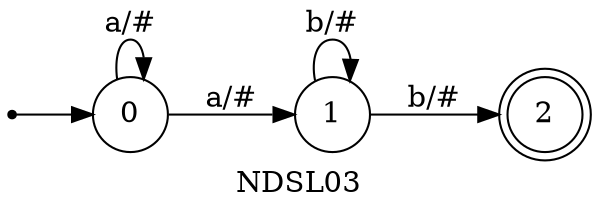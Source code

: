 digraph G {
	rankdir=LR;
	label="NDSL03"
	init0 [shape=point];
	init0 -> 0;
	0 [shape=circle]
	0 -> 1 [label="a/#"]
	0 -> 0 [label="a/#"]
	1 [shape=circle]
	1 -> 1 [label="b/#"]
	1 -> 2 [label="b/#"]
	2 [shape=doublecircle]
}
